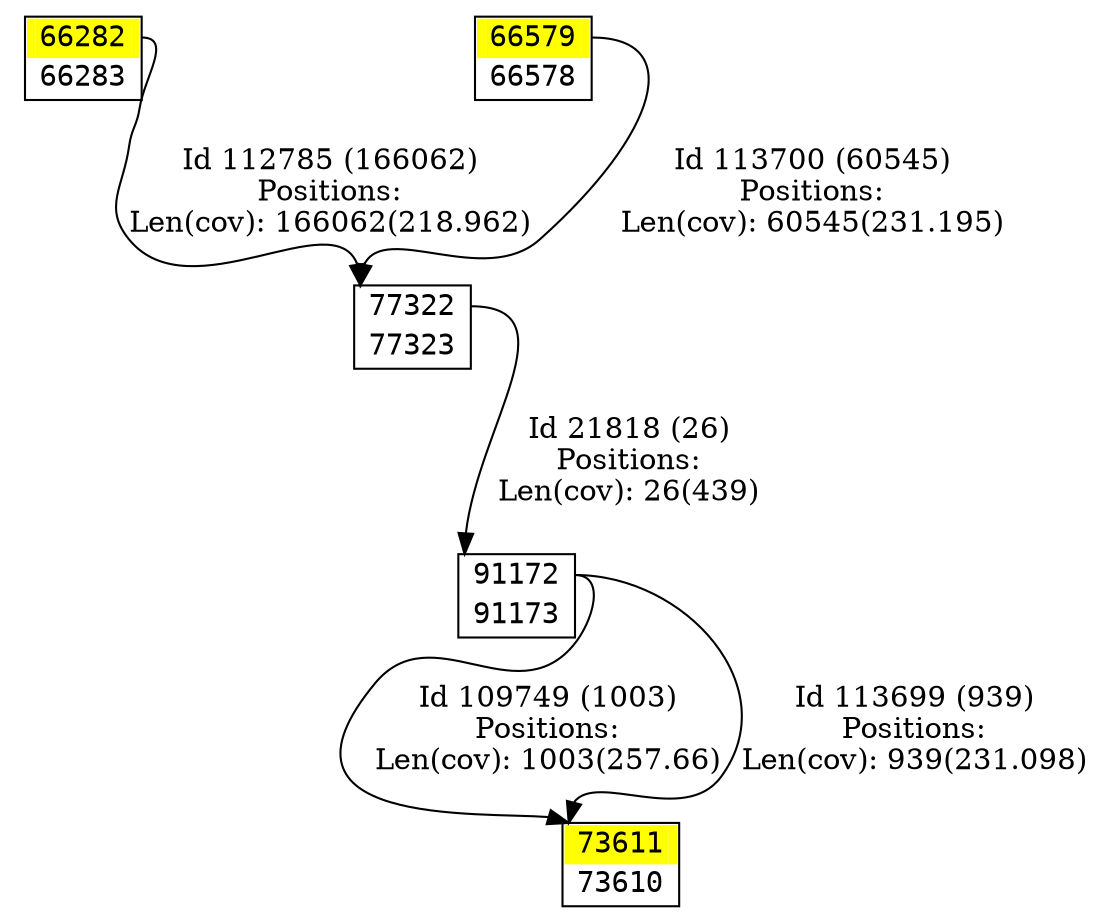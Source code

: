 digraph graph_picture {
node[fontname=<Courier> ,penwidth=<1.8> ,shape=<plaintext> ]
vertex_66282_66283[label=<<TABLE BORDER="1" CELLSPACING="0" >
<TR><TD BORDER="0" PORT = "port_66282_in" color="yellow" bgcolor="yellow" ></TD><TD BORDER="0" color="yellow" bgcolor="yellow" >66282</TD><TD BORDER="0" PORT = "port_66282_out" color="yellow" bgcolor="yellow" ></TD></TR>
<TR><TD BORDER="0" PORT = "port_66283_out" color="white" bgcolor="white" ></TD><TD BORDER="0" color="white" bgcolor="white" >66283</TD><TD BORDER="0" PORT = "port_66283_in" color="white" bgcolor="white" ></TD></TR>
</TABLE>> ,color=<black> ,URL=</vertex/66282.svg> ]
vertex_66578_66579[label=<<TABLE BORDER="1" CELLSPACING="0" >
<TR><TD BORDER="0" PORT = "port_66579_in" color="yellow" bgcolor="yellow" ></TD><TD BORDER="0" color="yellow" bgcolor="yellow" >66579</TD><TD BORDER="0" PORT = "port_66579_out" color="yellow" bgcolor="yellow" ></TD></TR>
<TR><TD BORDER="0" PORT = "port_66578_out" color="white" bgcolor="white" ></TD><TD BORDER="0" color="white" bgcolor="white" >66578</TD><TD BORDER="0" PORT = "port_66578_in" color="white" bgcolor="white" ></TD></TR>
</TABLE>> ,color=<black> ,URL=</vertex/66579.svg> ]
vertex_73610_73611[label=<<TABLE BORDER="1" CELLSPACING="0" >
<TR><TD BORDER="0" PORT = "port_73611_in" color="yellow" bgcolor="yellow" ></TD><TD BORDER="0" color="yellow" bgcolor="yellow" >73611</TD><TD BORDER="0" PORT = "port_73611_out" color="yellow" bgcolor="yellow" ></TD></TR>
<TR><TD BORDER="0" PORT = "port_73610_out" color="white" bgcolor="white" ></TD><TD BORDER="0" color="white" bgcolor="white" >73610</TD><TD BORDER="0" PORT = "port_73610_in" color="white" bgcolor="white" ></TD></TR>
</TABLE>> ,color=<black> ,URL=</vertex/73611.svg> ]
vertex_77322_77323[label=<<TABLE BORDER="1" CELLSPACING="0" >
<TR><TD BORDER="0" PORT = "port_77322_in" color="white" bgcolor="white" ></TD><TD BORDER="0" color="white" bgcolor="white" >77322</TD><TD BORDER="0" PORT = "port_77322_out" color="white" bgcolor="white" ></TD></TR>
<TR><TD BORDER="0" PORT = "port_77323_out" color="white" bgcolor="white" ></TD><TD BORDER="0" color="white" bgcolor="white" >77323</TD><TD BORDER="0" PORT = "port_77323_in" color="white" bgcolor="white" ></TD></TR>
</TABLE>> ,color=<black> ,URL=</vertex/77322.svg> ]
vertex_91172_91173[label=<<TABLE BORDER="1" CELLSPACING="0" >
<TR><TD BORDER="0" PORT = "port_91172_in" color="white" bgcolor="white" ></TD><TD BORDER="0" color="white" bgcolor="white" >91172</TD><TD BORDER="0" PORT = "port_91172_out" color="white" bgcolor="white" ></TD></TR>
<TR><TD BORDER="0" PORT = "port_91173_out" color="white" bgcolor="white" ></TD><TD BORDER="0" color="white" bgcolor="white" >91173</TD><TD BORDER="0" PORT = "port_91173_in" color="white" bgcolor="white" ></TD></TR>
</TABLE>> ,color=<black> ,URL=</vertex/91172.svg> ]
vertex_77322_77323:port_77322_out->vertex_91172_91173:port_91172_in[label="Id 21818 (26)\nPositions:\nLen(cov): 26(439)" ,color=<black> ]
vertex_91172_91173:port_91172_out->vertex_73610_73611:port_73611_in[label="Id 109749 (1003)\nPositions:\nLen(cov): 1003(257.66)" ,color=<black> ]
vertex_66282_66283:port_66282_out->vertex_77322_77323:port_77322_in[label="Id 112785 (166062)\nPositions:\nLen(cov): 166062(218.962)" ,color=<black> ]
vertex_91172_91173:port_91172_out->vertex_73610_73611:port_73611_in[label="Id 113699 (939)\nPositions:\nLen(cov): 939(231.098)" ,color=<black> ]
vertex_66578_66579:port_66579_out->vertex_77322_77323:port_77322_in[label="Id 113700 (60545)\nPositions:\nLen(cov): 60545(231.195)" ,color=<black> ]
}
